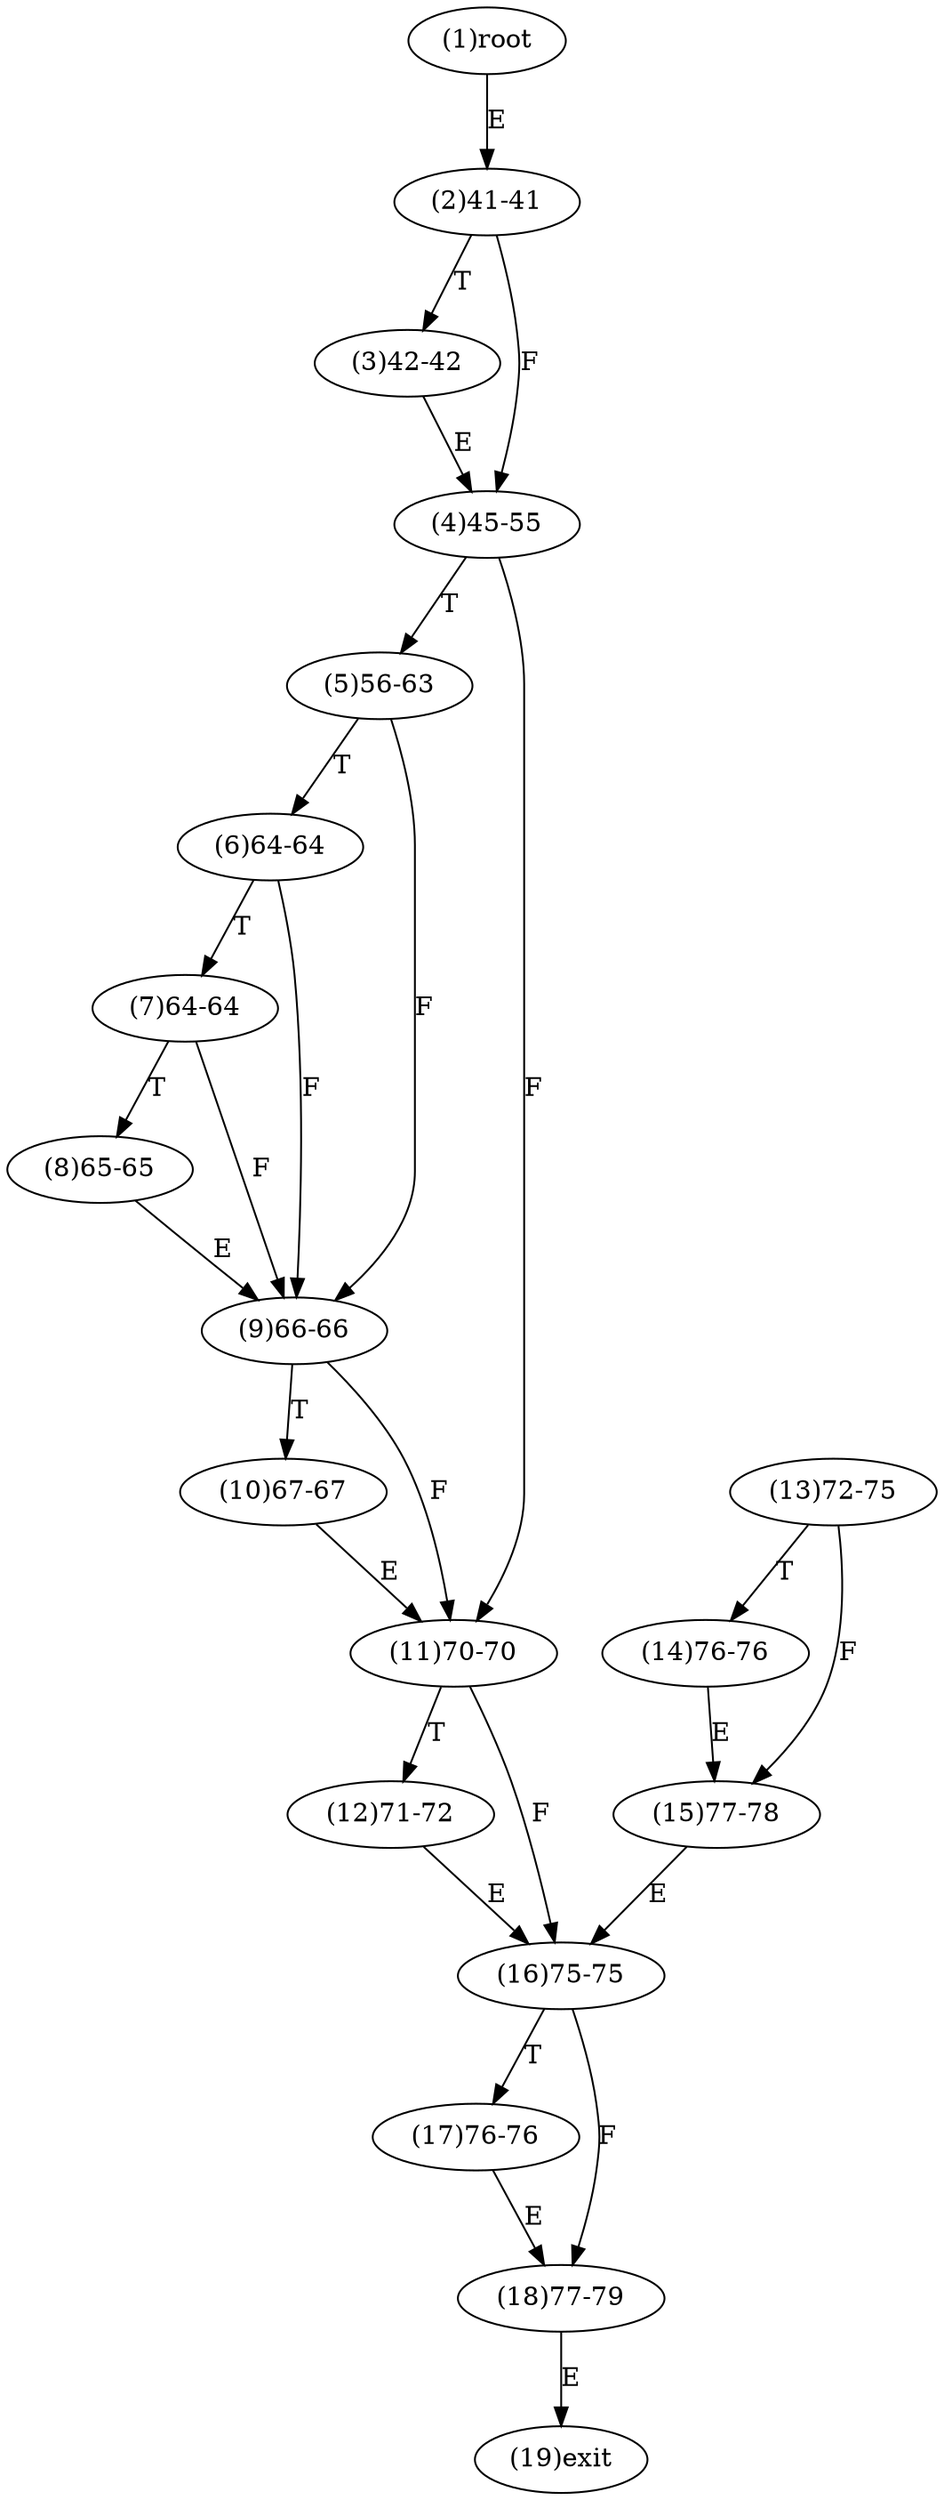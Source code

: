 digraph "" { 
1[ label="(1)root"];
2[ label="(2)41-41"];
3[ label="(3)42-42"];
4[ label="(4)45-55"];
5[ label="(5)56-63"];
6[ label="(6)64-64"];
7[ label="(7)64-64"];
8[ label="(8)65-65"];
9[ label="(9)66-66"];
10[ label="(10)67-67"];
11[ label="(11)70-70"];
12[ label="(12)71-72"];
13[ label="(13)72-75"];
14[ label="(14)76-76"];
15[ label="(15)77-78"];
17[ label="(17)76-76"];
16[ label="(16)75-75"];
19[ label="(19)exit"];
18[ label="(18)77-79"];
1->2[ label="E"];
2->4[ label="F"];
2->3[ label="T"];
3->4[ label="E"];
4->11[ label="F"];
4->5[ label="T"];
5->9[ label="F"];
5->6[ label="T"];
6->9[ label="F"];
6->7[ label="T"];
7->9[ label="F"];
7->8[ label="T"];
8->9[ label="E"];
9->11[ label="F"];
9->10[ label="T"];
10->11[ label="E"];
11->16[ label="F"];
11->12[ label="T"];
12->16[ label="E"];
13->15[ label="F"];
13->14[ label="T"];
14->15[ label="E"];
15->16[ label="E"];
16->18[ label="F"];
16->17[ label="T"];
17->18[ label="E"];
18->19[ label="E"];
}